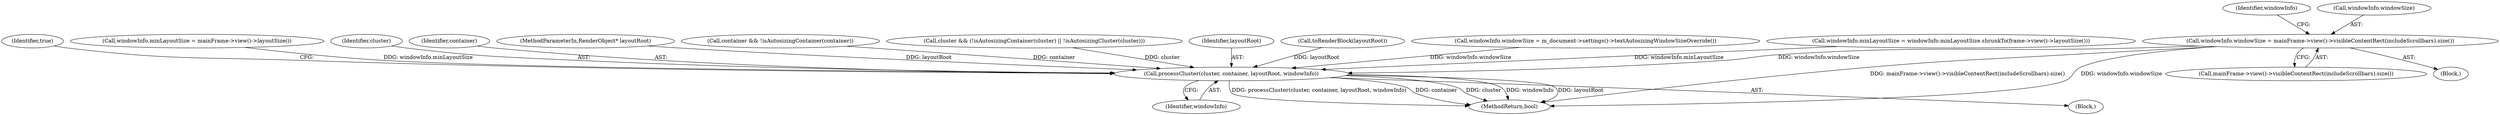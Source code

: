 digraph "1_Chrome_60c9d8a39e4aa78dd51c236bd1b2c4f17c9d27fe@API" {
"1000136" [label="(Call,windowInfo.windowSize = mainFrame->view()->visibleContentRect(includeScrollbars).size())"];
"1000199" [label="(Call,processCluster(cluster, container, layoutRoot, windowInfo))"];
"1000199" [label="(Call,processCluster(cluster, container, layoutRoot, windowInfo))"];
"1000205" [label="(Identifier,true)"];
"1000203" [label="(Identifier,windowInfo)"];
"1000141" [label="(Call,windowInfo.minLayoutSize = mainFrame->view()->layoutSize())"];
"1000206" [label="(MethodReturn,bool)"];
"1000200" [label="(Identifier,cluster)"];
"1000201" [label="(Identifier,container)"];
"1000102" [label="(MethodParameterIn,RenderObject* layoutRoot)"];
"1000103" [label="(Block,)"];
"1000174" [label="(Call,container && !isAutosizingContainer(container))"];
"1000136" [label="(Call,windowInfo.windowSize = mainFrame->view()->visibleContentRect(includeScrollbars).size())"];
"1000140" [label="(Call,mainFrame->view()->visibleContentRect(includeScrollbars).size())"];
"1000143" [label="(Identifier,windowInfo)"];
"1000187" [label="(Call,cluster && (!isAutosizingContainer(cluster) || !isAutosizingCluster(cluster)))"];
"1000202" [label="(Identifier,layoutRoot)"];
"1000170" [label="(Call,toRenderBlock(layoutRoot))"];
"1000122" [label="(Call,windowInfo.windowSize = m_document->settings()->textAutosizingWindowSizeOverride())"];
"1000129" [label="(Block,)"];
"1000159" [label="(Call,windowInfo.minLayoutSize = windowInfo.minLayoutSize.shrunkTo(frame->view()->layoutSize()))"];
"1000137" [label="(Call,windowInfo.windowSize)"];
"1000136" -> "1000129"  [label="AST: "];
"1000136" -> "1000140"  [label="CFG: "];
"1000137" -> "1000136"  [label="AST: "];
"1000140" -> "1000136"  [label="AST: "];
"1000143" -> "1000136"  [label="CFG: "];
"1000136" -> "1000206"  [label="DDG: mainFrame->view()->visibleContentRect(includeScrollbars).size()"];
"1000136" -> "1000206"  [label="DDG: windowInfo.windowSize"];
"1000136" -> "1000199"  [label="DDG: windowInfo.windowSize"];
"1000199" -> "1000103"  [label="AST: "];
"1000199" -> "1000203"  [label="CFG: "];
"1000200" -> "1000199"  [label="AST: "];
"1000201" -> "1000199"  [label="AST: "];
"1000202" -> "1000199"  [label="AST: "];
"1000203" -> "1000199"  [label="AST: "];
"1000205" -> "1000199"  [label="CFG: "];
"1000199" -> "1000206"  [label="DDG: processCluster(cluster, container, layoutRoot, windowInfo)"];
"1000199" -> "1000206"  [label="DDG: container"];
"1000199" -> "1000206"  [label="DDG: cluster"];
"1000199" -> "1000206"  [label="DDG: windowInfo"];
"1000199" -> "1000206"  [label="DDG: layoutRoot"];
"1000187" -> "1000199"  [label="DDG: cluster"];
"1000174" -> "1000199"  [label="DDG: container"];
"1000170" -> "1000199"  [label="DDG: layoutRoot"];
"1000102" -> "1000199"  [label="DDG: layoutRoot"];
"1000141" -> "1000199"  [label="DDG: windowInfo.minLayoutSize"];
"1000159" -> "1000199"  [label="DDG: windowInfo.minLayoutSize"];
"1000122" -> "1000199"  [label="DDG: windowInfo.windowSize"];
}
